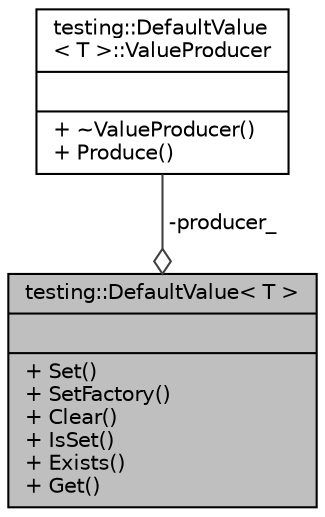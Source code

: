digraph "testing::DefaultValue&lt; T &gt;"
{
 // INTERACTIVE_SVG=YES
 // LATEX_PDF_SIZE
  edge [fontname="Helvetica",fontsize="10",labelfontname="Helvetica",labelfontsize="10"];
  node [fontname="Helvetica",fontsize="10",shape=record];
  Node1 [label="{testing::DefaultValue\< T \>\n||+ Set()\l+ SetFactory()\l+ Clear()\l+ IsSet()\l+ Exists()\l+ Get()\l}",height=0.2,width=0.4,color="black", fillcolor="grey75", style="filled", fontcolor="black",tooltip=" "];
  Node2 -> Node1 [color="grey25",fontsize="10",style="solid",label=" -producer_" ,arrowhead="odiamond",fontname="Helvetica"];
  Node2 [label="{testing::DefaultValue\l\< T \>::ValueProducer\n||+ ~ValueProducer()\l+ Produce()\l}",height=0.2,width=0.4,color="black", fillcolor="white", style="filled",URL="$d5/d51/classtesting_1_1_default_value_1_1_value_producer.html",tooltip=" "];
}
